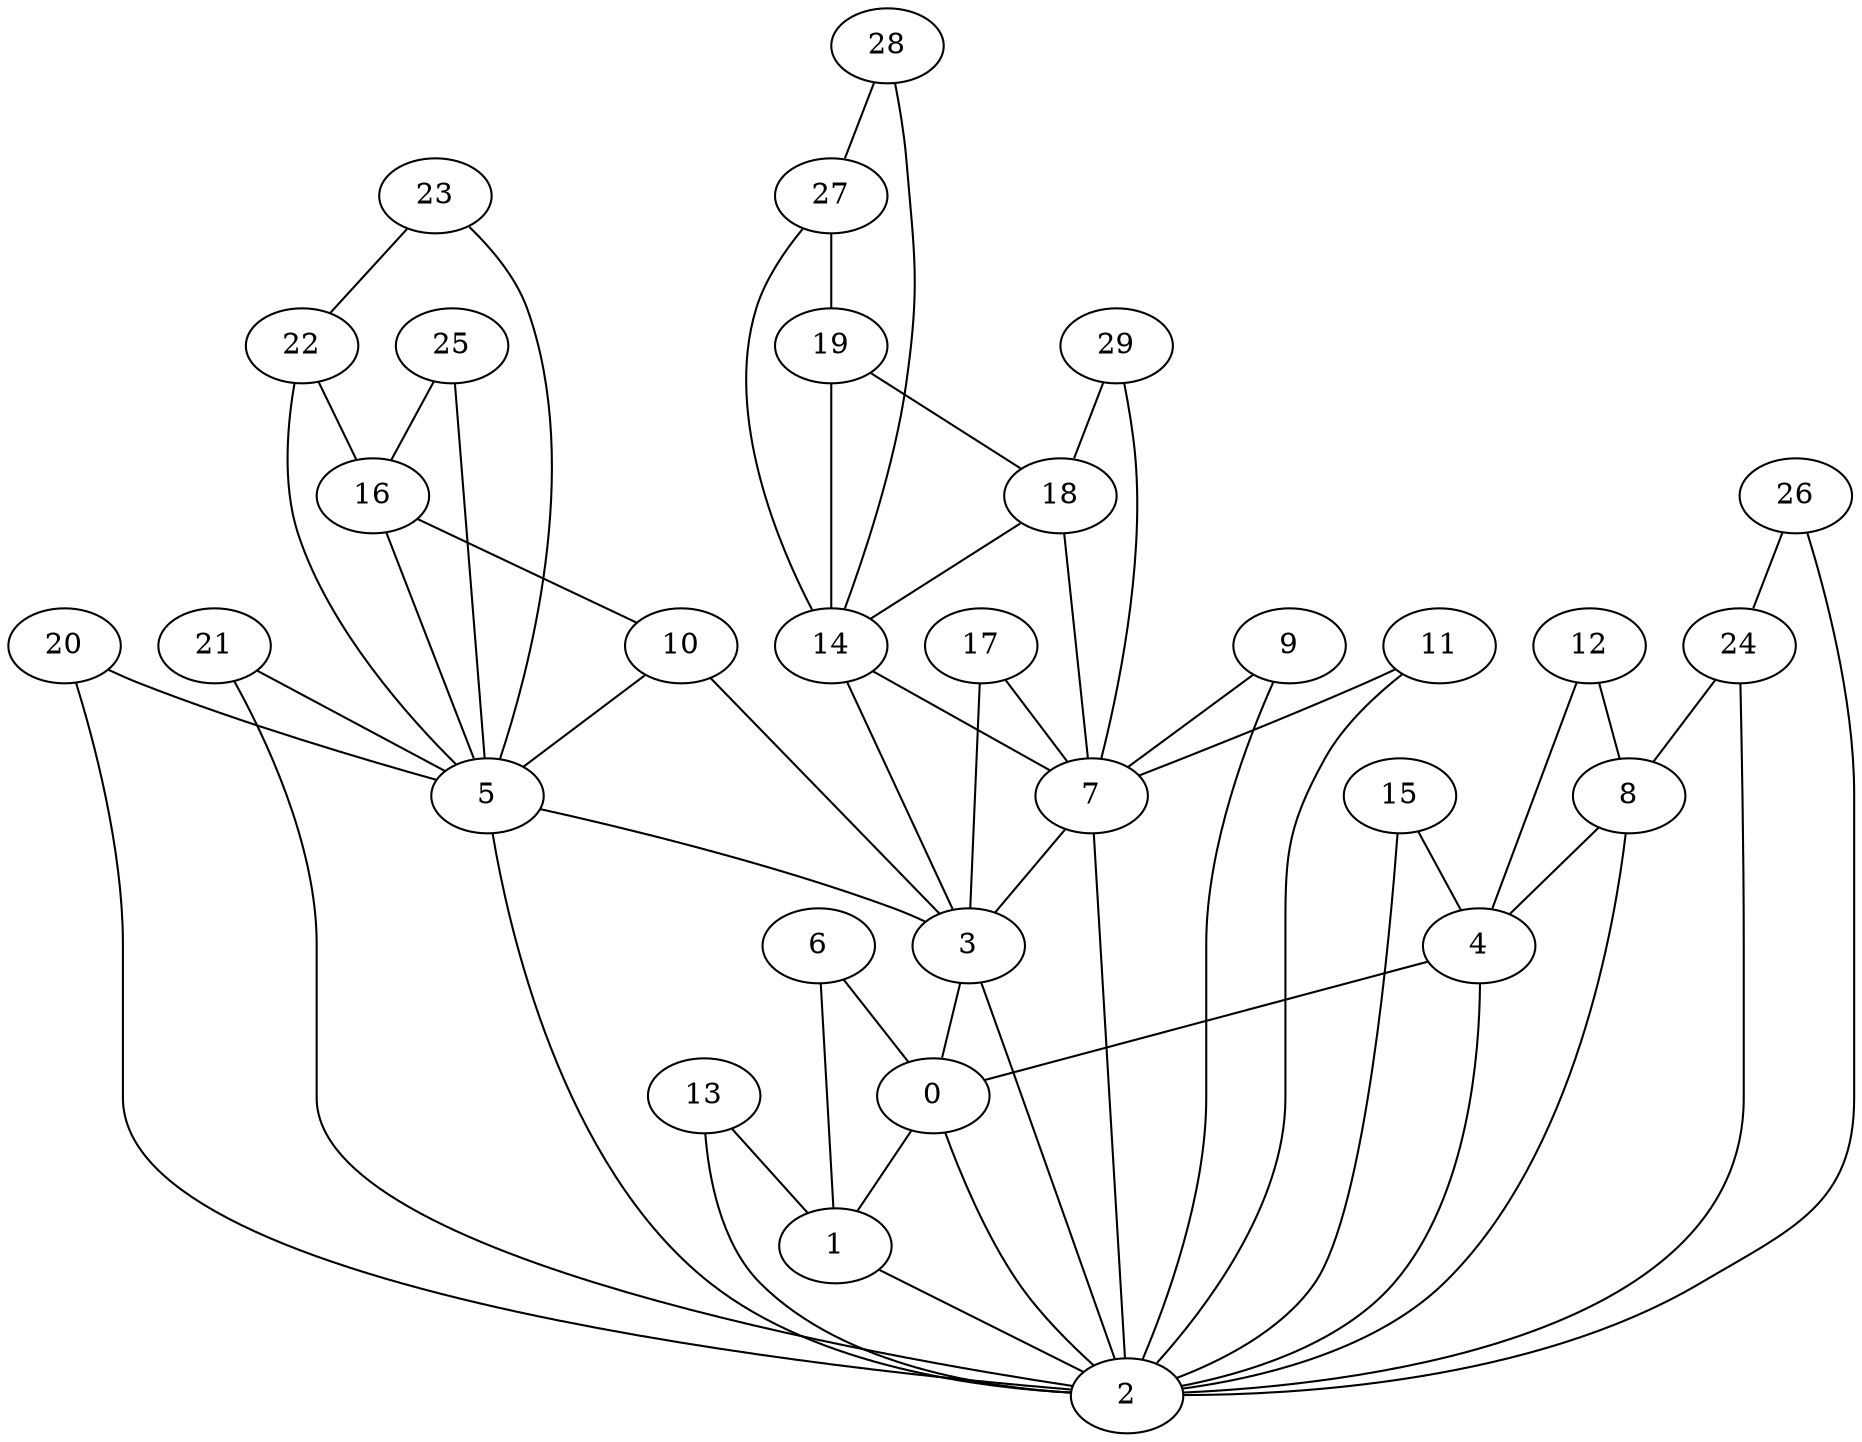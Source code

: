 graph grafoDorogovtsev_30  {
0;
1;
2;
3;
4;
5;
6;
7;
8;
9;
10;
11;
12;
13;
14;
15;
16;
17;
18;
19;
20;
21;
22;
23;
24;
25;
26;
27;
28;
29;
0 -- 1;
0 -- 2;
1 -- 2;
3 -- 0;
3 -- 2;
4 -- 0;
4 -- 2;
5 -- 3;
5 -- 2;
6 -- 0;
6 -- 1;
7 -- 3;
7 -- 2;
8 -- 4;
8 -- 2;
9 -- 7;
9 -- 2;
10 -- 5;
10 -- 3;
11 -- 7;
11 -- 2;
12 -- 8;
12 -- 4;
13 -- 1;
13 -- 2;
14 -- 7;
14 -- 3;
15 -- 4;
15 -- 2;
16 -- 10;
16 -- 5;
17 -- 7;
17 -- 3;
18 -- 14;
18 -- 7;
19 -- 18;
19 -- 14;
20 -- 5;
20 -- 2;
21 -- 5;
21 -- 2;
22 -- 16;
22 -- 5;
23 -- 22;
23 -- 5;
24 -- 8;
24 -- 2;
25 -- 16;
25 -- 5;
26 -- 24;
26 -- 2;
27 -- 19;
27 -- 14;
28 -- 27;
28 -- 14;
29 -- 18;
29 -- 7;
}